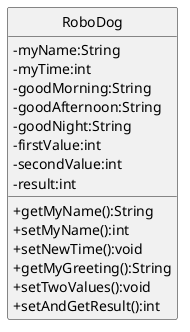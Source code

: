 @startuml Robodogクラス図
skinparam classAttributeIconSize 0
hide circle
 
class RoboDog {
-myName:String
' datetime? bigInt?=UNIXTime
' UNIXTime 1970/01/ 00:00:00 を0として、1ずつ追加するもの
-myTime:int
-goodMorning:String
-goodAfternoon:String
-goodNight:String
-firstValue:int
-secondValue:int
' 教科書にはない
-result:int

' 返り値: void → 何も値を返さない
+getMyName():String
+setMyName():int
+setNewTime():void
+getMyGreeting():String
' 教科書にはない
+setTwoValues():void
+setAndGetResult():int
}
 
@enduml